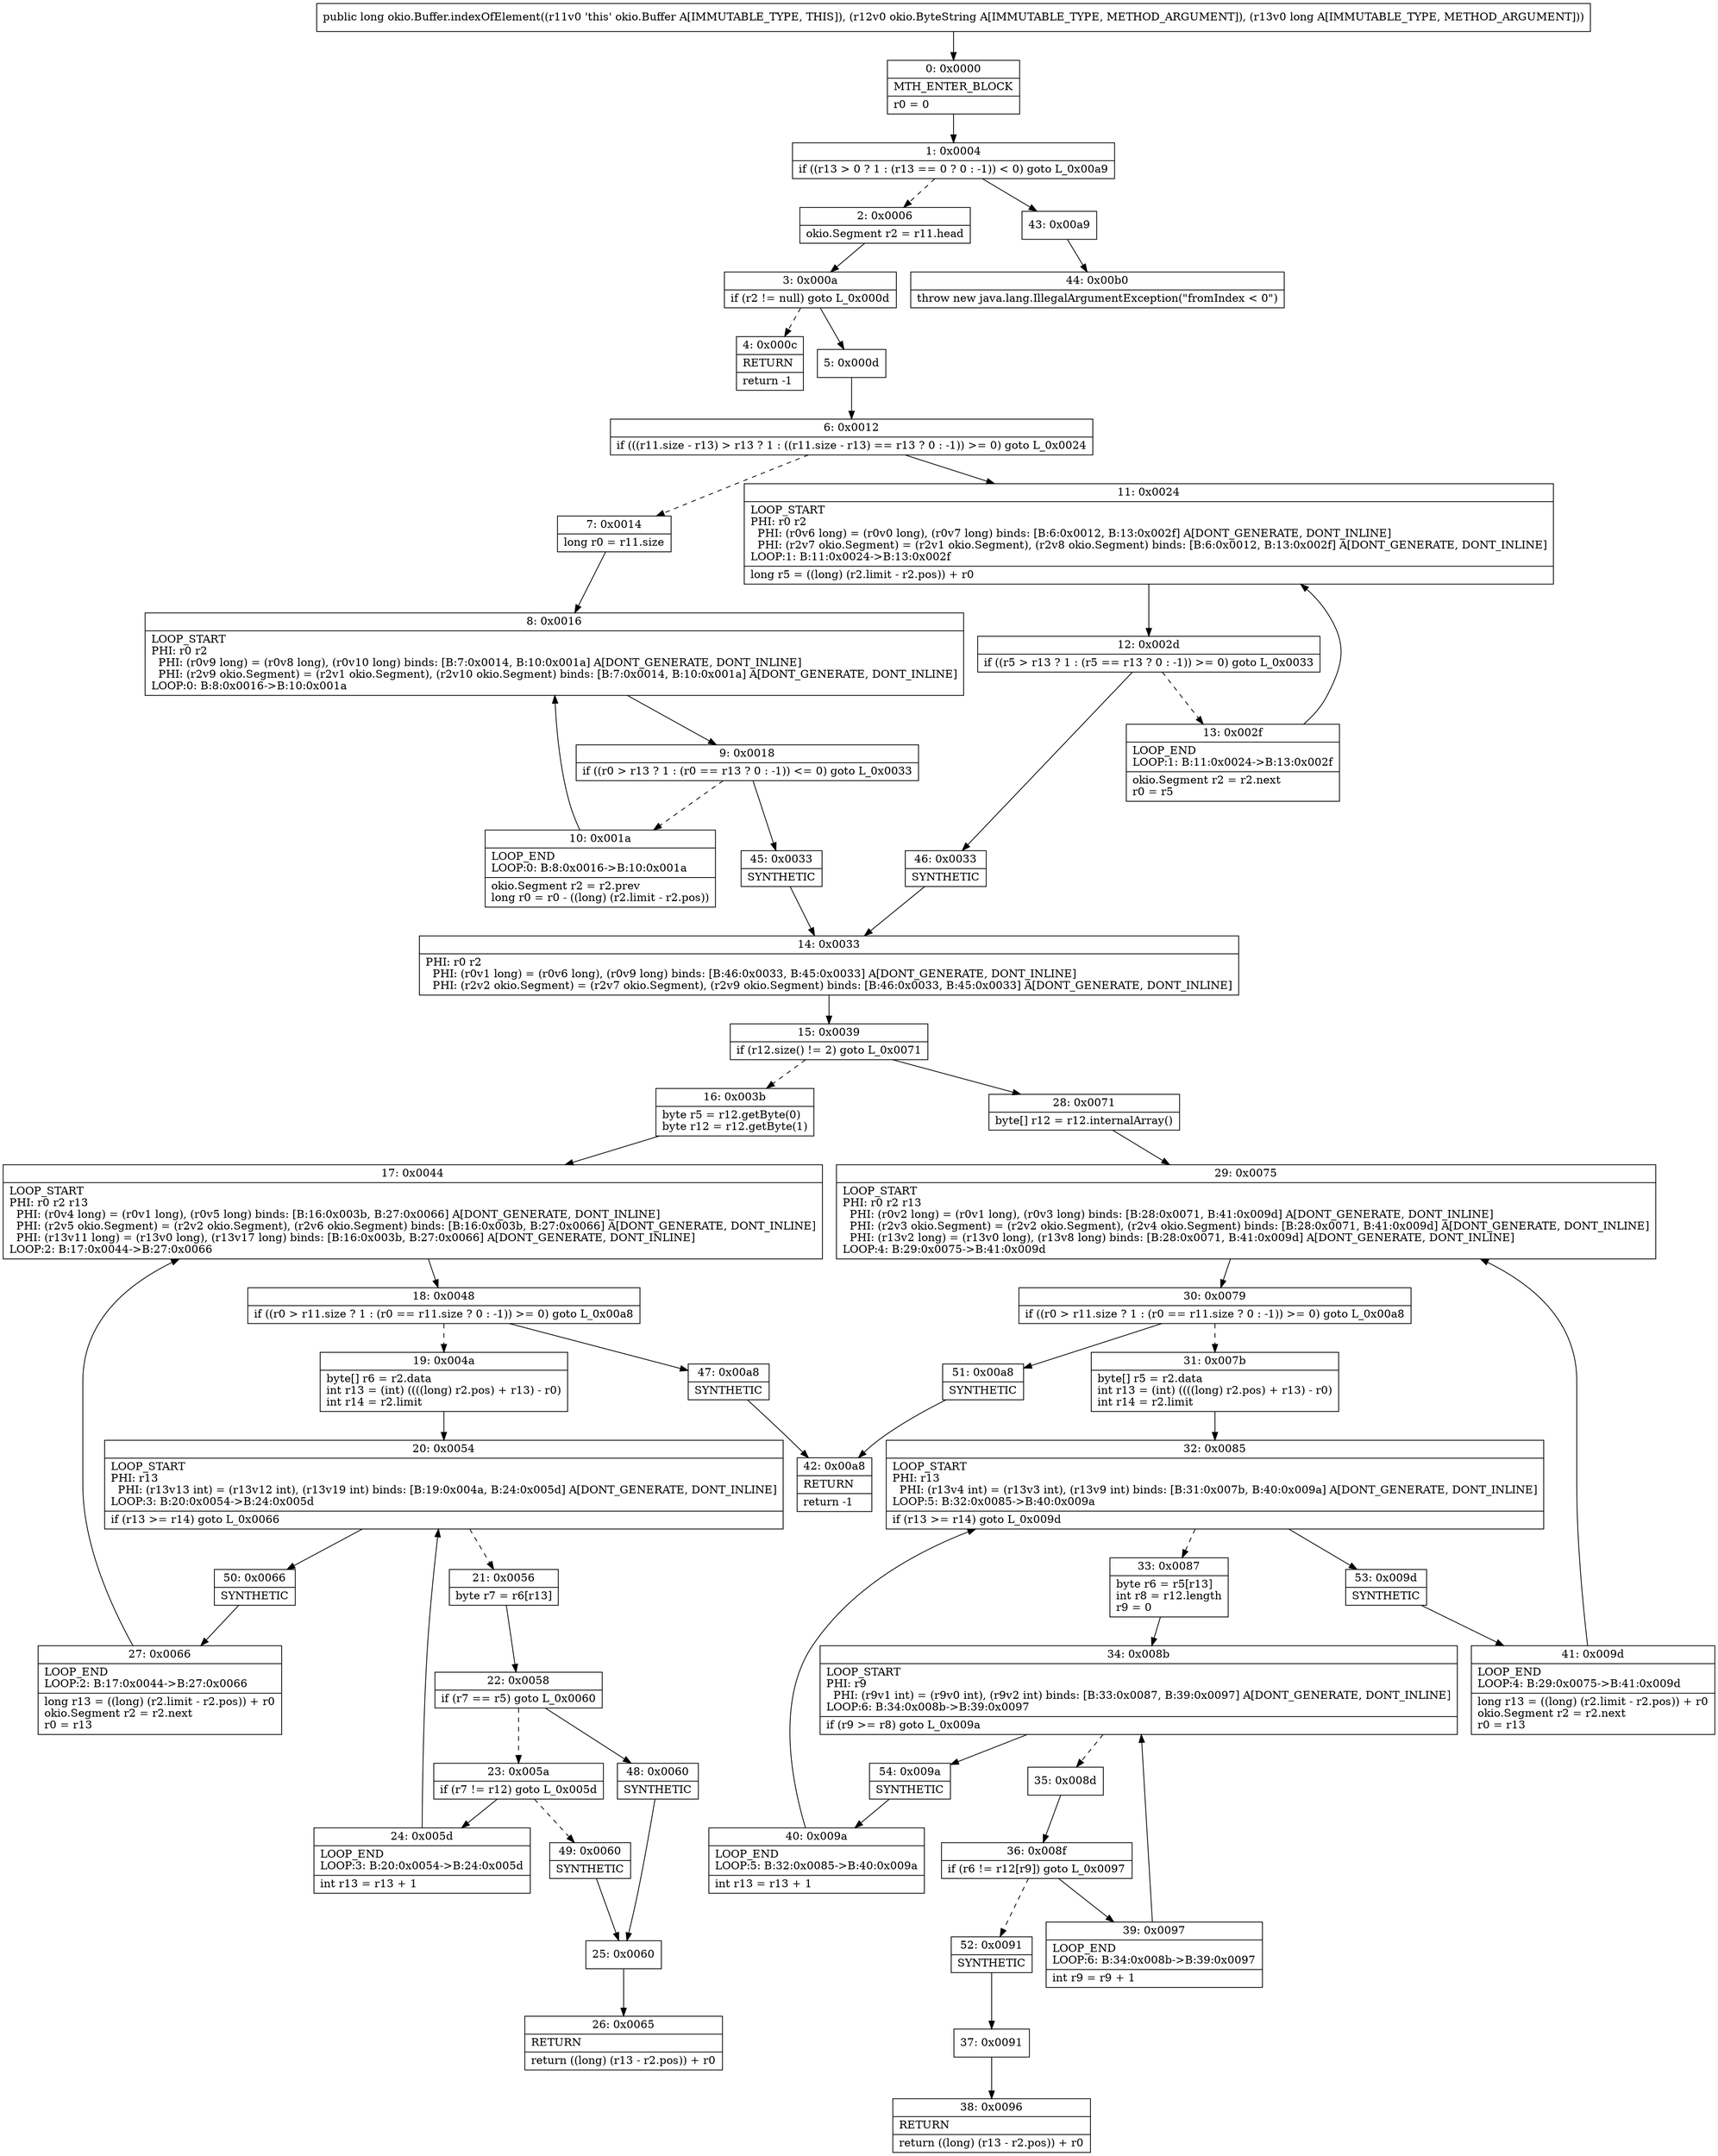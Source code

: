 digraph "CFG forokio.Buffer.indexOfElement(Lokio\/ByteString;J)J" {
Node_0 [shape=record,label="{0\:\ 0x0000|MTH_ENTER_BLOCK\l|r0 = 0\l}"];
Node_1 [shape=record,label="{1\:\ 0x0004|if ((r13 \> 0 ? 1 : (r13 == 0 ? 0 : \-1)) \< 0) goto L_0x00a9\l}"];
Node_2 [shape=record,label="{2\:\ 0x0006|okio.Segment r2 = r11.head\l}"];
Node_3 [shape=record,label="{3\:\ 0x000a|if (r2 != null) goto L_0x000d\l}"];
Node_4 [shape=record,label="{4\:\ 0x000c|RETURN\l|return \-1\l}"];
Node_5 [shape=record,label="{5\:\ 0x000d}"];
Node_6 [shape=record,label="{6\:\ 0x0012|if (((r11.size \- r13) \> r13 ? 1 : ((r11.size \- r13) == r13 ? 0 : \-1)) \>= 0) goto L_0x0024\l}"];
Node_7 [shape=record,label="{7\:\ 0x0014|long r0 = r11.size\l}"];
Node_8 [shape=record,label="{8\:\ 0x0016|LOOP_START\lPHI: r0 r2 \l  PHI: (r0v9 long) = (r0v8 long), (r0v10 long) binds: [B:7:0x0014, B:10:0x001a] A[DONT_GENERATE, DONT_INLINE]\l  PHI: (r2v9 okio.Segment) = (r2v1 okio.Segment), (r2v10 okio.Segment) binds: [B:7:0x0014, B:10:0x001a] A[DONT_GENERATE, DONT_INLINE]\lLOOP:0: B:8:0x0016\-\>B:10:0x001a\l}"];
Node_9 [shape=record,label="{9\:\ 0x0018|if ((r0 \> r13 ? 1 : (r0 == r13 ? 0 : \-1)) \<= 0) goto L_0x0033\l}"];
Node_10 [shape=record,label="{10\:\ 0x001a|LOOP_END\lLOOP:0: B:8:0x0016\-\>B:10:0x001a\l|okio.Segment r2 = r2.prev\llong r0 = r0 \- ((long) (r2.limit \- r2.pos))\l}"];
Node_11 [shape=record,label="{11\:\ 0x0024|LOOP_START\lPHI: r0 r2 \l  PHI: (r0v6 long) = (r0v0 long), (r0v7 long) binds: [B:6:0x0012, B:13:0x002f] A[DONT_GENERATE, DONT_INLINE]\l  PHI: (r2v7 okio.Segment) = (r2v1 okio.Segment), (r2v8 okio.Segment) binds: [B:6:0x0012, B:13:0x002f] A[DONT_GENERATE, DONT_INLINE]\lLOOP:1: B:11:0x0024\-\>B:13:0x002f\l|long r5 = ((long) (r2.limit \- r2.pos)) + r0\l}"];
Node_12 [shape=record,label="{12\:\ 0x002d|if ((r5 \> r13 ? 1 : (r5 == r13 ? 0 : \-1)) \>= 0) goto L_0x0033\l}"];
Node_13 [shape=record,label="{13\:\ 0x002f|LOOP_END\lLOOP:1: B:11:0x0024\-\>B:13:0x002f\l|okio.Segment r2 = r2.next\lr0 = r5\l}"];
Node_14 [shape=record,label="{14\:\ 0x0033|PHI: r0 r2 \l  PHI: (r0v1 long) = (r0v6 long), (r0v9 long) binds: [B:46:0x0033, B:45:0x0033] A[DONT_GENERATE, DONT_INLINE]\l  PHI: (r2v2 okio.Segment) = (r2v7 okio.Segment), (r2v9 okio.Segment) binds: [B:46:0x0033, B:45:0x0033] A[DONT_GENERATE, DONT_INLINE]\l}"];
Node_15 [shape=record,label="{15\:\ 0x0039|if (r12.size() != 2) goto L_0x0071\l}"];
Node_16 [shape=record,label="{16\:\ 0x003b|byte r5 = r12.getByte(0)\lbyte r12 = r12.getByte(1)\l}"];
Node_17 [shape=record,label="{17\:\ 0x0044|LOOP_START\lPHI: r0 r2 r13 \l  PHI: (r0v4 long) = (r0v1 long), (r0v5 long) binds: [B:16:0x003b, B:27:0x0066] A[DONT_GENERATE, DONT_INLINE]\l  PHI: (r2v5 okio.Segment) = (r2v2 okio.Segment), (r2v6 okio.Segment) binds: [B:16:0x003b, B:27:0x0066] A[DONT_GENERATE, DONT_INLINE]\l  PHI: (r13v11 long) = (r13v0 long), (r13v17 long) binds: [B:16:0x003b, B:27:0x0066] A[DONT_GENERATE, DONT_INLINE]\lLOOP:2: B:17:0x0044\-\>B:27:0x0066\l}"];
Node_18 [shape=record,label="{18\:\ 0x0048|if ((r0 \> r11.size ? 1 : (r0 == r11.size ? 0 : \-1)) \>= 0) goto L_0x00a8\l}"];
Node_19 [shape=record,label="{19\:\ 0x004a|byte[] r6 = r2.data\lint r13 = (int) ((((long) r2.pos) + r13) \- r0)\lint r14 = r2.limit\l}"];
Node_20 [shape=record,label="{20\:\ 0x0054|LOOP_START\lPHI: r13 \l  PHI: (r13v13 int) = (r13v12 int), (r13v19 int) binds: [B:19:0x004a, B:24:0x005d] A[DONT_GENERATE, DONT_INLINE]\lLOOP:3: B:20:0x0054\-\>B:24:0x005d\l|if (r13 \>= r14) goto L_0x0066\l}"];
Node_21 [shape=record,label="{21\:\ 0x0056|byte r7 = r6[r13]\l}"];
Node_22 [shape=record,label="{22\:\ 0x0058|if (r7 == r5) goto L_0x0060\l}"];
Node_23 [shape=record,label="{23\:\ 0x005a|if (r7 != r12) goto L_0x005d\l}"];
Node_24 [shape=record,label="{24\:\ 0x005d|LOOP_END\lLOOP:3: B:20:0x0054\-\>B:24:0x005d\l|int r13 = r13 + 1\l}"];
Node_25 [shape=record,label="{25\:\ 0x0060}"];
Node_26 [shape=record,label="{26\:\ 0x0065|RETURN\l|return ((long) (r13 \- r2.pos)) + r0\l}"];
Node_27 [shape=record,label="{27\:\ 0x0066|LOOP_END\lLOOP:2: B:17:0x0044\-\>B:27:0x0066\l|long r13 = ((long) (r2.limit \- r2.pos)) + r0\lokio.Segment r2 = r2.next\lr0 = r13\l}"];
Node_28 [shape=record,label="{28\:\ 0x0071|byte[] r12 = r12.internalArray()\l}"];
Node_29 [shape=record,label="{29\:\ 0x0075|LOOP_START\lPHI: r0 r2 r13 \l  PHI: (r0v2 long) = (r0v1 long), (r0v3 long) binds: [B:28:0x0071, B:41:0x009d] A[DONT_GENERATE, DONT_INLINE]\l  PHI: (r2v3 okio.Segment) = (r2v2 okio.Segment), (r2v4 okio.Segment) binds: [B:28:0x0071, B:41:0x009d] A[DONT_GENERATE, DONT_INLINE]\l  PHI: (r13v2 long) = (r13v0 long), (r13v8 long) binds: [B:28:0x0071, B:41:0x009d] A[DONT_GENERATE, DONT_INLINE]\lLOOP:4: B:29:0x0075\-\>B:41:0x009d\l}"];
Node_30 [shape=record,label="{30\:\ 0x0079|if ((r0 \> r11.size ? 1 : (r0 == r11.size ? 0 : \-1)) \>= 0) goto L_0x00a8\l}"];
Node_31 [shape=record,label="{31\:\ 0x007b|byte[] r5 = r2.data\lint r13 = (int) ((((long) r2.pos) + r13) \- r0)\lint r14 = r2.limit\l}"];
Node_32 [shape=record,label="{32\:\ 0x0085|LOOP_START\lPHI: r13 \l  PHI: (r13v4 int) = (r13v3 int), (r13v9 int) binds: [B:31:0x007b, B:40:0x009a] A[DONT_GENERATE, DONT_INLINE]\lLOOP:5: B:32:0x0085\-\>B:40:0x009a\l|if (r13 \>= r14) goto L_0x009d\l}"];
Node_33 [shape=record,label="{33\:\ 0x0087|byte r6 = r5[r13]\lint r8 = r12.length\lr9 = 0\l}"];
Node_34 [shape=record,label="{34\:\ 0x008b|LOOP_START\lPHI: r9 \l  PHI: (r9v1 int) = (r9v0 int), (r9v2 int) binds: [B:33:0x0087, B:39:0x0097] A[DONT_GENERATE, DONT_INLINE]\lLOOP:6: B:34:0x008b\-\>B:39:0x0097\l|if (r9 \>= r8) goto L_0x009a\l}"];
Node_35 [shape=record,label="{35\:\ 0x008d}"];
Node_36 [shape=record,label="{36\:\ 0x008f|if (r6 != r12[r9]) goto L_0x0097\l}"];
Node_37 [shape=record,label="{37\:\ 0x0091}"];
Node_38 [shape=record,label="{38\:\ 0x0096|RETURN\l|return ((long) (r13 \- r2.pos)) + r0\l}"];
Node_39 [shape=record,label="{39\:\ 0x0097|LOOP_END\lLOOP:6: B:34:0x008b\-\>B:39:0x0097\l|int r9 = r9 + 1\l}"];
Node_40 [shape=record,label="{40\:\ 0x009a|LOOP_END\lLOOP:5: B:32:0x0085\-\>B:40:0x009a\l|int r13 = r13 + 1\l}"];
Node_41 [shape=record,label="{41\:\ 0x009d|LOOP_END\lLOOP:4: B:29:0x0075\-\>B:41:0x009d\l|long r13 = ((long) (r2.limit \- r2.pos)) + r0\lokio.Segment r2 = r2.next\lr0 = r13\l}"];
Node_42 [shape=record,label="{42\:\ 0x00a8|RETURN\l|return \-1\l}"];
Node_43 [shape=record,label="{43\:\ 0x00a9}"];
Node_44 [shape=record,label="{44\:\ 0x00b0|throw new java.lang.IllegalArgumentException(\"fromIndex \< 0\")\l}"];
Node_45 [shape=record,label="{45\:\ 0x0033|SYNTHETIC\l}"];
Node_46 [shape=record,label="{46\:\ 0x0033|SYNTHETIC\l}"];
Node_47 [shape=record,label="{47\:\ 0x00a8|SYNTHETIC\l}"];
Node_48 [shape=record,label="{48\:\ 0x0060|SYNTHETIC\l}"];
Node_49 [shape=record,label="{49\:\ 0x0060|SYNTHETIC\l}"];
Node_50 [shape=record,label="{50\:\ 0x0066|SYNTHETIC\l}"];
Node_51 [shape=record,label="{51\:\ 0x00a8|SYNTHETIC\l}"];
Node_52 [shape=record,label="{52\:\ 0x0091|SYNTHETIC\l}"];
Node_53 [shape=record,label="{53\:\ 0x009d|SYNTHETIC\l}"];
Node_54 [shape=record,label="{54\:\ 0x009a|SYNTHETIC\l}"];
MethodNode[shape=record,label="{public long okio.Buffer.indexOfElement((r11v0 'this' okio.Buffer A[IMMUTABLE_TYPE, THIS]), (r12v0 okio.ByteString A[IMMUTABLE_TYPE, METHOD_ARGUMENT]), (r13v0 long A[IMMUTABLE_TYPE, METHOD_ARGUMENT])) }"];
MethodNode -> Node_0;
Node_0 -> Node_1;
Node_1 -> Node_2[style=dashed];
Node_1 -> Node_43;
Node_2 -> Node_3;
Node_3 -> Node_4[style=dashed];
Node_3 -> Node_5;
Node_5 -> Node_6;
Node_6 -> Node_7[style=dashed];
Node_6 -> Node_11;
Node_7 -> Node_8;
Node_8 -> Node_9;
Node_9 -> Node_10[style=dashed];
Node_9 -> Node_45;
Node_10 -> Node_8;
Node_11 -> Node_12;
Node_12 -> Node_13[style=dashed];
Node_12 -> Node_46;
Node_13 -> Node_11;
Node_14 -> Node_15;
Node_15 -> Node_16[style=dashed];
Node_15 -> Node_28;
Node_16 -> Node_17;
Node_17 -> Node_18;
Node_18 -> Node_19[style=dashed];
Node_18 -> Node_47;
Node_19 -> Node_20;
Node_20 -> Node_21[style=dashed];
Node_20 -> Node_50;
Node_21 -> Node_22;
Node_22 -> Node_23[style=dashed];
Node_22 -> Node_48;
Node_23 -> Node_24;
Node_23 -> Node_49[style=dashed];
Node_24 -> Node_20;
Node_25 -> Node_26;
Node_27 -> Node_17;
Node_28 -> Node_29;
Node_29 -> Node_30;
Node_30 -> Node_31[style=dashed];
Node_30 -> Node_51;
Node_31 -> Node_32;
Node_32 -> Node_33[style=dashed];
Node_32 -> Node_53;
Node_33 -> Node_34;
Node_34 -> Node_35[style=dashed];
Node_34 -> Node_54;
Node_35 -> Node_36;
Node_36 -> Node_39;
Node_36 -> Node_52[style=dashed];
Node_37 -> Node_38;
Node_39 -> Node_34;
Node_40 -> Node_32;
Node_41 -> Node_29;
Node_43 -> Node_44;
Node_45 -> Node_14;
Node_46 -> Node_14;
Node_47 -> Node_42;
Node_48 -> Node_25;
Node_49 -> Node_25;
Node_50 -> Node_27;
Node_51 -> Node_42;
Node_52 -> Node_37;
Node_53 -> Node_41;
Node_54 -> Node_40;
}

